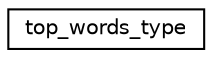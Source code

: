 digraph "Graphical Class Hierarchy"
{
  edge [fontname="Helvetica",fontsize="10",labelfontname="Helvetica",labelfontsize="10"];
  node [fontname="Helvetica",fontsize="10",shape=record];
  rankdir="LR";
  Node0 [label="top_words_type",height=0.2,width=0.4,color="black", fillcolor="white", style="filled",URL="$structtop__words__type.html",tooltip="The json top word struct contains the current set of top words for each topic encoded in the form of ..."];
}
